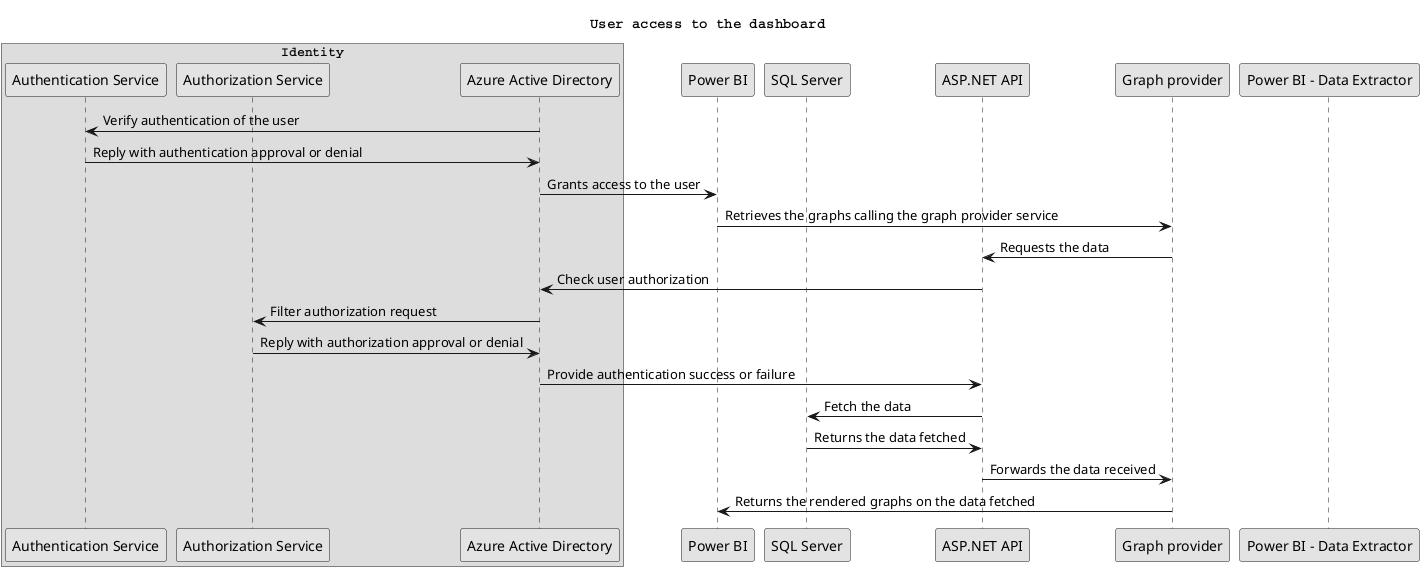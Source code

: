 @startuml
title User access to the dashboard​

box "Identity"
participant "Authentication Service" as AUTHENTS
participant "Authorization Service" as AUTHORS
participant "Azure Active Directory" as AAD
end box
participant "Power BI" as PBI
participant "SQL Server​" as SQLS
participant "ASP.NET API​" as DAPI
participant "Graph provider​" as GP
participant "Power BI - Data Extractor​​" as PBIDE

AAD -> AUTHENTS: Verify authentication of the user
AUTHENTS -> AAD: Reply with authentication approval or denial 
AAD -> PBI: Grants access to the user
PBI -> GP: Retrieves the graphs calling the graph provider service ​
GP -> DAPI: Requests the data​
DAPI -> AAD: Check user authorization​
AAD -> AUTHORS: Filter authorization request
AUTHORS -> AAD: Reply with authorization approval or denial
AAD -> DAPI: Provide authentication success or failure
DAPI -> SQLS: Fetch the data​
SQLS -> DAPI: Returns the data fetched
DAPI -> GP: Forwards the data received
GP -> PBI: Returns the rendered graphs on the data fetched​

skinparam monochrome true
skinparam shadowing false
skinparam defaultFontName Courier
@enduml